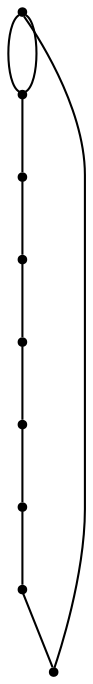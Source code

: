 graph {
  node [shape=point,comment="{\"directed\":false,\"doi\":\"10.1007/978-3-319-03841-4_5\",\"figure\":\"3 (2)\"}"]

  v0 [pos="861.850672609274,599.9721345510682"]
  v1 [pos="923.8672065898791,765.2533913715051"]
  v2 [pos="904.6033387158607,711.7945679822278"]
  v3 [pos="884.3095229822211,659.8359926255035"]
  v4 [pos="861.850672609274,930.5303241608224"]
  v5 [pos="907.3803423129002,809.1896172268143"]
  v6 [pos="893.6204094211054,845.8581005998371"]
  v7 [pos="885.4144837233898,867.7324202054041"]
  v8 [pos="878.1634293795903,887.0524456042307"]

  v0 -- v4 [id="-1",pos="861.850672609274,599.9721345510682 965.2084343892112,765.2491309290782 965.2084343892112,765.2491309290782 965.2084343892112,765.2491309290782 861.850672609274,930.5303241608224 861.850672609274,930.5303241608224 861.850672609274,930.5303241608224"]
  v0 -- v4 [id="-2",pos="861.850672609274,599.9721345510682 882.5238155691959,765.2491309290782 882.5238155691959,765.2491309290782 882.5238155691959,765.2491309290782 861.850672609274,930.5303241608224 861.850672609274,930.5303241608224 861.850672609274,930.5303241608224"]
  v4 -- v8 [id="-3",pos="861.850672609274,930.5303241608224 878.1634293795903,887.0524456042307 878.1634293795903,887.0524456042307 878.1634293795903,887.0524456042307"]
  v7 -- v6 [id="-4",pos="885.4144837233898,867.7324202054041 893.6204094211054,845.8581005998371 893.6204094211054,845.8581005998371 893.6204094211054,845.8581005998371"]
  v6 -- v5 [id="-5",pos="893.6204094211054,845.8581005998371 907.3803423129002,809.1896172268143 907.3803423129002,809.1896172268143 907.3803423129002,809.1896172268143"]
  v5 -- v1 [id="-6",pos="907.3803423129002,809.1896172268143 923.8672065898791,765.2533913715051 923.8672065898791,765.2533913715051 923.8672065898791,765.2533913715051"]
  v8 -- v7 [id="-7",pos="878.1634293795903,887.0524456042307 885.4144837233898,867.7324202054041 885.4144837233898,867.7324202054041 885.4144837233898,867.7324202054041"]
  v2 -- v3 [id="-8",pos="904.6033387158607,711.7945679822278 884.3095229822211,659.8359926255035 884.3095229822211,659.8359926255035 884.3095229822211,659.8359926255035"]
  v3 -- v0 [id="-9",pos="884.3095229822211,659.8359926255035 861.850672609274,599.9721345510682 861.850672609274,599.9721345510682 861.850672609274,599.9721345510682"]
  v1 -- v2 [id="-10",pos="923.8672065898791,765.2533913715051 904.6033387158607,711.7945679822278 904.6033387158607,711.7945679822278 904.6033387158607,711.7945679822278"]
}